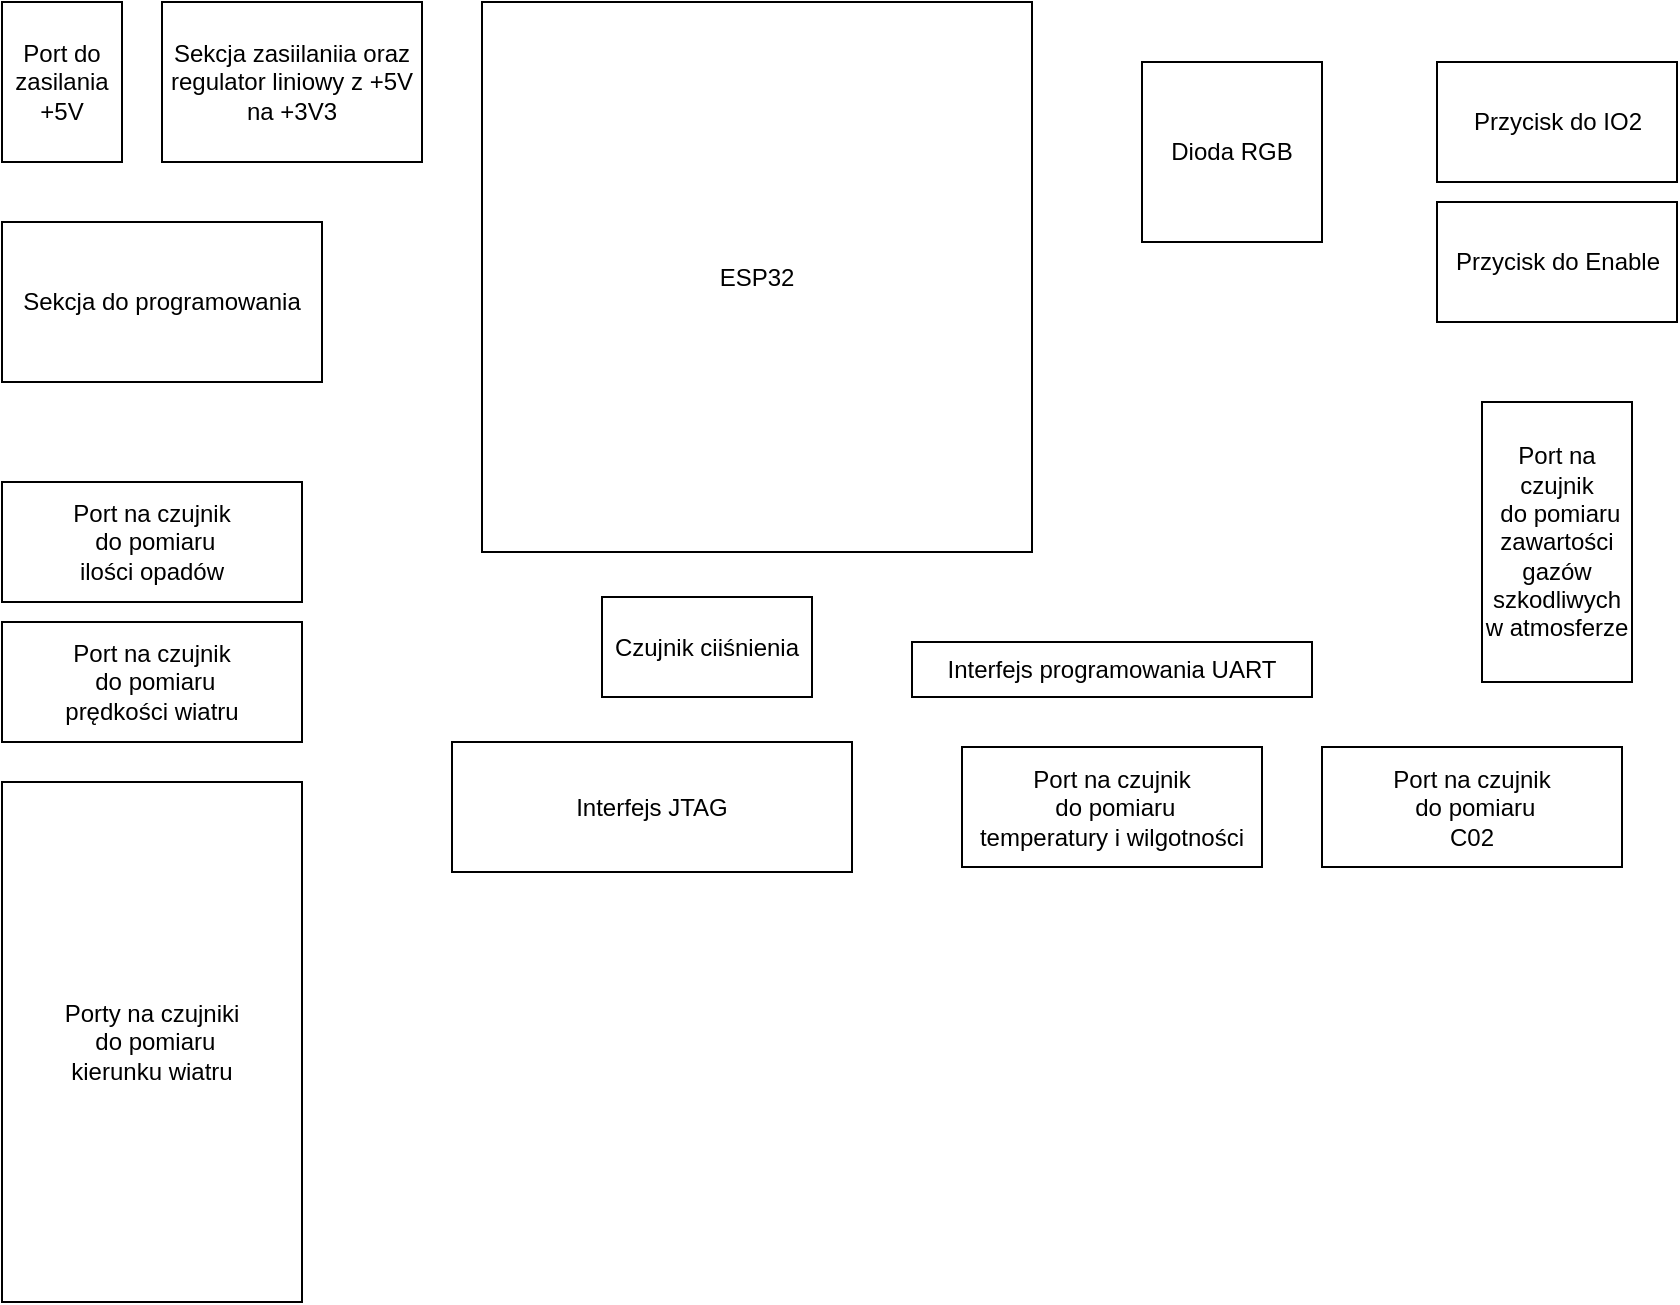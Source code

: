 <mxfile version="26.2.2">
  <diagram name="Page-1" id="Zty4vYiVhjPP58M-7W-9">
    <mxGraphModel dx="1680" dy="894" grid="1" gridSize="10" guides="1" tooltips="1" connect="1" arrows="1" fold="1" page="1" pageScale="1" pageWidth="1100" pageHeight="850" math="0" shadow="0">
      <root>
        <mxCell id="0" />
        <mxCell id="1" parent="0" />
        <mxCell id="bLHWUaT7IZ9Q-8d-Xwtv-1" value="ESP32" style="whiteSpace=wrap;html=1;aspect=fixed;" vertex="1" parent="1">
          <mxGeometry x="360" y="80" width="275" height="275" as="geometry" />
        </mxCell>
        <mxCell id="bLHWUaT7IZ9Q-8d-Xwtv-6" value="&lt;div&gt;Porty na czujniki&lt;/div&gt;&lt;div&gt;&amp;nbsp;do pomiaru&lt;/div&gt;&lt;div&gt;kierunku wiatru&lt;/div&gt;" style="whiteSpace=wrap;html=1;" vertex="1" parent="1">
          <mxGeometry x="120" y="470" width="150" height="260" as="geometry" />
        </mxCell>
        <mxCell id="bLHWUaT7IZ9Q-8d-Xwtv-8" value="&lt;div&gt;Port na czujnik&lt;/div&gt;&lt;div&gt;&amp;nbsp;do pomiaru&lt;/div&gt;&lt;div&gt;prędkości wiatru&lt;/div&gt;" style="whiteSpace=wrap;html=1;" vertex="1" parent="1">
          <mxGeometry x="120" y="390" width="150" height="60" as="geometry" />
        </mxCell>
        <mxCell id="bLHWUaT7IZ9Q-8d-Xwtv-9" value="&lt;div&gt;Port na czujnik&lt;/div&gt;&lt;div&gt;&amp;nbsp;do pomiaru&lt;/div&gt;&lt;div&gt;ilości opadów&lt;/div&gt;" style="whiteSpace=wrap;html=1;" vertex="1" parent="1">
          <mxGeometry x="120" y="320" width="150" height="60" as="geometry" />
        </mxCell>
        <mxCell id="bLHWUaT7IZ9Q-8d-Xwtv-10" value="&lt;div&gt;Port na czujnik&lt;/div&gt;&lt;div&gt;&amp;nbsp;do pomiaru&lt;/div&gt;&lt;div&gt;temperatury i wilgotności&lt;/div&gt;" style="whiteSpace=wrap;html=1;" vertex="1" parent="1">
          <mxGeometry x="600" y="452.5" width="150" height="60" as="geometry" />
        </mxCell>
        <mxCell id="bLHWUaT7IZ9Q-8d-Xwtv-12" value="Interfejs JTAG" style="whiteSpace=wrap;html=1;" vertex="1" parent="1">
          <mxGeometry x="345" y="450" width="200" height="65" as="geometry" />
        </mxCell>
        <mxCell id="bLHWUaT7IZ9Q-8d-Xwtv-13" value="Czujnik ciiśnienia" style="whiteSpace=wrap;html=1;" vertex="1" parent="1">
          <mxGeometry x="420" y="377.5" width="105" height="50" as="geometry" />
        </mxCell>
        <mxCell id="bLHWUaT7IZ9Q-8d-Xwtv-14" value="&lt;div&gt;Port na czujnik&lt;/div&gt;&lt;div&gt;&amp;nbsp;do pomiaru&lt;/div&gt;&lt;div&gt;zawartości gazów szkodliwych w atmosferze&lt;/div&gt;" style="whiteSpace=wrap;html=1;direction=south;" vertex="1" parent="1">
          <mxGeometry x="860" y="280" width="75" height="140" as="geometry" />
        </mxCell>
        <mxCell id="bLHWUaT7IZ9Q-8d-Xwtv-17" value="&lt;div&gt;Port na czujnik&lt;/div&gt;&lt;div&gt;&amp;nbsp;do pomiaru&lt;/div&gt;&lt;div&gt;C02&lt;/div&gt;" style="whiteSpace=wrap;html=1;" vertex="1" parent="1">
          <mxGeometry x="780" y="452.5" width="150" height="60" as="geometry" />
        </mxCell>
        <mxCell id="bLHWUaT7IZ9Q-8d-Xwtv-18" value="Interfejs programowania UART" style="whiteSpace=wrap;html=1;" vertex="1" parent="1">
          <mxGeometry x="575" y="400" width="200" height="27.5" as="geometry" />
        </mxCell>
        <mxCell id="bLHWUaT7IZ9Q-8d-Xwtv-19" value="Przycisk do Enable" style="whiteSpace=wrap;html=1;" vertex="1" parent="1">
          <mxGeometry x="837.5" y="180" width="120" height="60" as="geometry" />
        </mxCell>
        <mxCell id="bLHWUaT7IZ9Q-8d-Xwtv-20" value="Przycisk do IO2" style="whiteSpace=wrap;html=1;" vertex="1" parent="1">
          <mxGeometry x="837.5" y="110" width="120" height="60" as="geometry" />
        </mxCell>
        <mxCell id="bLHWUaT7IZ9Q-8d-Xwtv-21" value="Dioda RGB" style="whiteSpace=wrap;html=1;aspect=fixed;" vertex="1" parent="1">
          <mxGeometry x="690" y="110" width="90" height="90" as="geometry" />
        </mxCell>
        <mxCell id="bLHWUaT7IZ9Q-8d-Xwtv-22" value="Sekcja do programowania" style="whiteSpace=wrap;html=1;direction=south;" vertex="1" parent="1">
          <mxGeometry x="120" y="190" width="160" height="80" as="geometry" />
        </mxCell>
        <mxCell id="bLHWUaT7IZ9Q-8d-Xwtv-23" value="&lt;div&gt;Port do zasilania&lt;/div&gt;&lt;div&gt;+5V&lt;/div&gt;" style="whiteSpace=wrap;html=1;direction=south;" vertex="1" parent="1">
          <mxGeometry x="120" y="80" width="60" height="80" as="geometry" />
        </mxCell>
        <mxCell id="bLHWUaT7IZ9Q-8d-Xwtv-24" value="&lt;div&gt;Sekcja zasiilaniia oraz regulator liniowy z +5V na +3V3&lt;/div&gt;" style="whiteSpace=wrap;html=1;direction=south;" vertex="1" parent="1">
          <mxGeometry x="200" y="80" width="130" height="80" as="geometry" />
        </mxCell>
      </root>
    </mxGraphModel>
  </diagram>
</mxfile>
